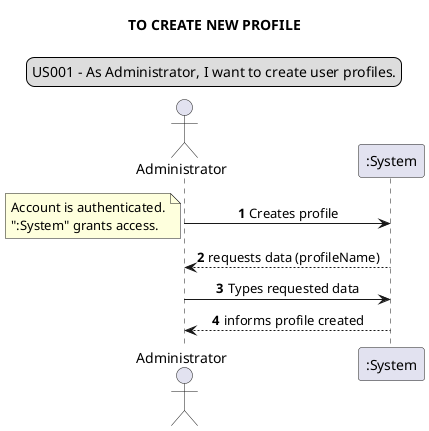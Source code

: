 @startuml
skinparam sequenceMessageAlign center
title TO CREATE NEW PROFILE
legend top
US001 - As Administrator, I want to create user profiles.
end legend
autonumber
actor Administrator
Administrator  -> ":System": Creates profile
note left
Account is authenticated.
":System" grants access.
end note
":System" --> Administrator: requests data (profileName)
Administrator -> ":System": Types requested data
":System" --> Administrator: informs profile created
@enduml



@startuml
skinparam sequenceMessageAlign center
title TO REGISTER NEW ACCOUNT
legend top
US002 - As Administrator, I want to register a user.
end legend
autonumber
actor Administrator
Administrator -> ":System": Registers new account
note left
Account is authenticated.
":System" grants access.
end note
Administrator <-- ":System": requests data (name, email, \n phoneNumber, photo)
Administrator  -> ":System": types requested data
":System" --> Administrator: informs account created
@enduml



@startuml
skinparam sequenceMessageAlign center
title TO CHANGE PROFILE
legend top
US003 - As Administrator, I want to change the profile of a user account.
end legend
actor Administrator
autonumber
Administrator -> ":System": Changes account profile
note left
Account is authenticated.
":System" grants access.
end note
":System" --> Administrator: requests data (email, profileName)
Administrator -> ":System": Enters account data
":System" --> Administrator: informs account profile updated
@enduml



@startuml
skinparam sequenceMessageAlign center
title TO LIST ALL ACCOUNTS
legend top
US004 - As Administrator, I want to get a list of all user accounts and their status.
end legend
actor Administrator
autonumber
Administrator -> ":System": Lists all accounts
note left
Account is authenticated.
":System" grants access.
end note
":System" --> Administrator: returns accounts
@enduml



@startuml
legend top
US005 - As Administrator, I want to inactivate a user account.
end legend
skinparam sequenceMessageAlign center
title TO INACTIVATE USER ACCOUNT
actor Administrator
autonumber
Administrator -> ":System": Changes account status to "Inactive"
note left
Account is authenticated.
":System" grants access.
end note
Administrator <-- ":System": requests data (email, status)
Administrator -> ":System": Enters requested data
":System" --> Administrator: informs account status updated
@enduml



@startuml
legend top
US006 - As Administrator, I want to activate a user account.
end legend
skinparam sequenceMessageAlign center
title TO ACTIVATE USER ACCOUNT
actor Administrator
autonumber
Administrator -> ":System": Changes account status to "Active"
note left
Account is authenticated.
":System" grants access.
end note
":System" --> Administrator: requests data (email, status)
Administrator -> ":System": Enters requested data
":System" --> Administrator: informs account status updated
@enduml



@startuml
autonumber
skinparam sequenceMessageAlign center
title TO DEFINE SCRUM MASTER OF PROJECT
legend top
US0013 - As Manager, I want to define the SM of a project.
end legend
actor "Manager"
"Manager" -> ":System": Starts the definition \nof SM of a project
note left
Account is authenticated.
":System" grants access.
end note
"Manager" <-- ":System": returns list of possible projects / accounts
"Manager" -> ":System": Selects project / account
"Manager" <-- ":System": informs success
@enduml






@startuml
skinparam sequenceMessageAlign center
title TO SEARCH ACCOUNT BY E-MAIL
actor Administrator
autonumber
Administrator -> ":System": Searches account by e-mail
note left
Account is authenticated.
":System" grants access.
end note
":System" --> Administrator: returns account matching
@enduml


@startuml
skinparam sequenceMessageAlign center
title TO SEARCH ACCOUNT BY PROFILE
actor Administrator
autonumber
Administrator -> ":System": Searches account by profile
note left
Account is authenticated.
":System" grants access.
end note
":System" --> Administrator: returns list of accounts
@enduml


@startuml
skinparam sequenceMessageAlign center
title TO REGISTER NEW PROJECT
legend top
US010 - As Manager, I want to register/create a new project.
end legend
autonumber
actor "Manager"
"Manager" -> ":System": Registers new project
note left
Account is authenticated.
":System" grants access.
end note
"Manager" <-- ":System": requests data (code, name, ...)
"Manager" -> ":System":  Types requested data
"Manager" <-- ":System": informs project created
@enduml


@startuml
skinparam sequenceMessageAlign center
title TO MANAGE PROJECT
actor "Project Manager" as PM
autonumber
PM -> ":System": Edits project info
note left
Account is authenticated.
":System" grants access.
end note
PM <-- ":System": project info updated
@enduml


@startuml
skinparam sequenceMessageAlign center
title TO SEARCH PROJECT BY MANAGER
actor "Manager"
autonumber
"Manager" -> ":System": Searches project by (code, name, etc.)
note left
Account is authenticated.
":System" grants access.
end note
"Manager" <-- ":System": lists all projects matching
@enduml


@startuml
skinparam sequenceMessageAlign center
title TO SEARCH PROJECT BY USER
actor "User in Project" as UIP
autonumber
UIP -> ":System": Searches project by (code, name, etc.)
note left
Account is authenticated.
":System" grants access.
end note
UIP <-- ":System": lists projects User is / was enrolled
@enduml


@startuml
skinparam sequenceMessageAlign center
title TO CREATE USER STORY (US)
actor "Product Owner" as PO
autonumber
PO -> ":System": Creates new US
note left
Account is authenticated.
":System" grants access.
end note
PO <-- ":System": requests data (US_number, actor, US_text, etc.)
PO -> ":System": Enters US data
PO <-- ":System": US created and added to product backlog
@enduml


@startuml
skinparam sequenceMessageAlign center
title TO CREATE SPRINT
actor "User in Project" as UIP
autonumber
UIP -> ":System": Requests product backlog data
note left
Account is authenticated.
":System" grants access.
end note
UIP <-- ":System": returns US
UIP -> ":System": Defines US for sprint
UIP <-- ":System": new sprint created
@enduml


@startuml
skinparam sequenceMessageAlign center
title TO GROOM USER STORY
actor "Product Owner" as PO
PO -> ":System": Requests product backlog data
note left
Account is authenticated.
":System" grants access.
end note
PO <-- ":System": returns US
PO -> ":System": Decomposes US
PO <-- ":System": US replaced
@enduml


@startuml
skinparam sequenceMessageAlign center
title TO REVIEW SPRINT
actor "Product Owner" as PO
PO -> ":System": Accesses all sprint's US
note left
Account is authenticated.
":System" grants access.
end note
PO <-- ":System": returns US
PO -> ":System": Returns not finished US to product backlog
PO <-- ":System": US remains in product backlog
@enduml


@startuml
skinparam sequenceMessageAlign center
title TO CREATE TASK FOR USER STORY
actor "User in Project" as UIP
UIP -> ":System": Creates task related to US
note left
Account is authenticated.
":System" grants access.
end note
UIP <-- ":System": requests task data
UIP -> ":System": Enters task data
UIP <-- ":System": new task created
@enduml


@startuml
skinparam sequenceMessageAlign center
title TO UPDATE TASK IN USER STORY
actor "User in Project" as UIP
UIP -> ":System": Updates info about task
note left
Account is authenticated.
":System" grants access.
end note
UIP <-- ":System": requests update description
UIP -> ":System": Enters data
UIP <-- ":System": task updated
@enduml


@startuml
skinparam sequenceMessageAlign center
title TO FINISH TASK IN USER STORY
actor "User in Project" as UIP
UIP -> ":System": Registers task finished during sprint
note left
Account is authenticated.
":System" grants access.
end note
UIP <-- ":System": returns unfinished US to product backlog
@enduml


@startuml
skinparam sequenceMessageAlign center
title TO ALLOCATE RESOURCE IN PROJECT
actor "Manager"
"Manager" -> ":System": Assigns resource to project
note left
Account is authenticated.
":System" grants access.
end note
"Manager" <-- ":System": requests data (startingDate, endingDate,\n costPerHour, percentAllocation)
"Manager" -> ":System": Enters data
"Manager" <-- ":System": resource added to project
@enduml


@startuml
skinparam sequenceMessageAlign center
title TO GENERATE ALLOCATION REPORT BY MANAGER
actor "Manager"
"Manager" -> ":System": Requests allocation report of \n any member of any project
note left
Account is authenticated.
":System" grants access.
end note
"Manager" <-- ":System": generates allocation report
@enduml


@startuml
skinparam sequenceMessageAlign center
title TO GENERATE ALLOCATION REPORT BY \n PROJECT MANAGER, PRODUCT OWNER OR SCRUM MASTER
actor "PM, PO or SM" as PPS
PPS -> ":System": Requests allocation report of any member \n of projects he / she / they are involved in
note left
Account is authenticated.
":System" grants access.
end note
PPS <-- ":System": generates allocation report
@enduml


@startuml
skinparam sequenceMessageAlign center
title TO GENERATE ALLOCATION REPORT BY TEAM MEMBER
actor "Team Member" as TM
TM -> ":System": Requests personal allocation report \n of projects he / she / they are involved in
note left
Account is authenticated.
":System" grants access.
end note
TM <-- ":System": generates allocation report
@enduml


@startuml
skinparam sequenceMessageAlign center
title TO GENERATE KPI REPORT BY MANAGER
actor "Manager"
"Manager" -> ":System": Requests KPI report of any project
note left
Account is authenticated.
":System" grants access.
end note
"Manager" <-- ":System": reports CPI and SPO in chosen format
@enduml


@startuml
skinparam sequenceMessageAlign center
title TO GENERATE KPI REPORT BY PROJECT MANAGER OR PRODUCT OWNER
actor "PM or PO" as PP
PP -> ":System": Requests KPI report of project \n he/she/they are involved in
note left
Account is authenticated.
":System" grants access.
end note
PP <-- ":System": reports CPI and SPO in chosen format
@enduml


@startuml
skinparam sequenceMessageAlign center
title TO KEEP RECORD OF SCRUM CEREMONY
actor "User in Project" as UIP
UIP -> ":System": Begins ceremony
note left
Account is authenticated.
":System" grants access.
end note
UIP <-- ":System": starts recording
UIP -> ":System": Finishes ceremony
UIP <-- ":System": stops recording / keeps record
@enduml

@startuml
skinparam sequenceMessageAlign center
title TO SEARCH All PROJECTS BY MANAGER
actor "Manager"
autonumber
"Manager" -> ":System": List all projects
note left
Account is authenticated.
":System" grants access.
end note
"Manager" <-- ":System": ShowListAllProjects
@enduml

@startuml
skinparam sequenceMessageAlign center
title CREATE A NEW PROJECT TYPOLOGY
legend top
US007 - As Administrator, I want to create a new Project Typology.
end legend
autonumber
actor "Administrator" as adm
adm -> ":System": starts creating new project typology
adm <-- ":System": requests data (projectTypology)
adm -> ":System": types requested data
adm <-- ":System":project typology created
@enduml

@startuml
skinparam sequenceMessageAlign center
title TO ADD A CUSTOMER
actor "Administrator" as adm
adm -> ":System": starts adding new customer
note left
Account is authenticated.
":System" grants access.
end note
adm <-- ":System": requests data (customerName)
adm -> ":System": types requested data
adm <-- ":System":informs operation success
@enduml

@startuml
skinparam sequenceMessageAlign center
title TO ASSOCIATE USER AS TEAM MEMBER/PRODUCT OWNER/SCRUM MASTER TO A PROJECT
actor "Manager"
"Manager" -> ":System": requests list of all User accounts
note left
Account is authenticated.
":System" grants access.
end note
"Manager" <-- ":System": requests to select User account
"Manager" -> ":System": selects User account
"Manager" -> ":System": requests list of all projects
"Manager" <-- ":System": requests to select project
"Manager" -> ":System": selects project
"Manager" -> ":System": starts the association of the selected User with the selected project and a role
"Manager" <-- ":System": requests data
"Manager" -> ":System": sends data (role, costPerHour, percentageAllocation, startDate)
"Manager" <-- ":System": informs team member/product owner/scrum master associated/defined
@enduml

@startuml
skinparam sequenceMessageAlign center
title AS A MANAGER, TO LIST ALL HUMAN RESOURCES IN A PROJECT
actor "Manager"
"Manager" -> ":System": lists all accounts of a given project
note left
Account is authenticated.
":System" grants access.
end note
"Manager" <-- ":System": returns list of accounts
@enduml

@startuml
skinparam sequenceMessageAlign center
title TO LIST ALL PROJECTS THE USER IS ALLOCATED AS AUTHENTICATED
actor "User"
"User" -> ":System": lists all projects the user is allocated to
note left
Account is authenticated.
":System" grants access.
end note
"User" <-- ":System": shows list of all projects the user is allocated
@enduml

@startuml
skinparam sequenceMessageAlign center
title TO CREATE A NEW BUSINESS SECTOR
actor "Administrator" as adm
adm -> ":System": starts adding new business sector
adm <-- ":System": requests data (name)
adm -> ":System": types requested data
adm <-- ":System":informs operation success
@enduml